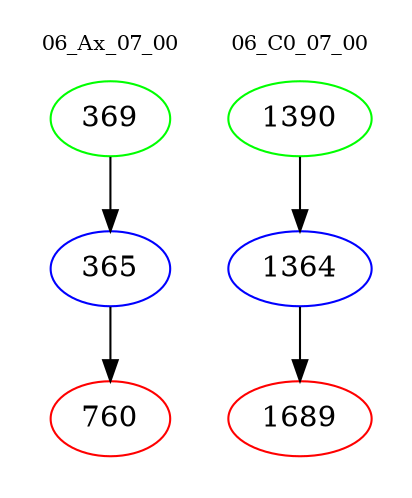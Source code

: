 digraph{
subgraph cluster_0 {
color = white
label = "06_Ax_07_00";
fontsize=10;
T0_369 [label="369", color="green"]
T0_369 -> T0_365 [color="black"]
T0_365 [label="365", color="blue"]
T0_365 -> T0_760 [color="black"]
T0_760 [label="760", color="red"]
}
subgraph cluster_1 {
color = white
label = "06_C0_07_00";
fontsize=10;
T1_1390 [label="1390", color="green"]
T1_1390 -> T1_1364 [color="black"]
T1_1364 [label="1364", color="blue"]
T1_1364 -> T1_1689 [color="black"]
T1_1689 [label="1689", color="red"]
}
}
